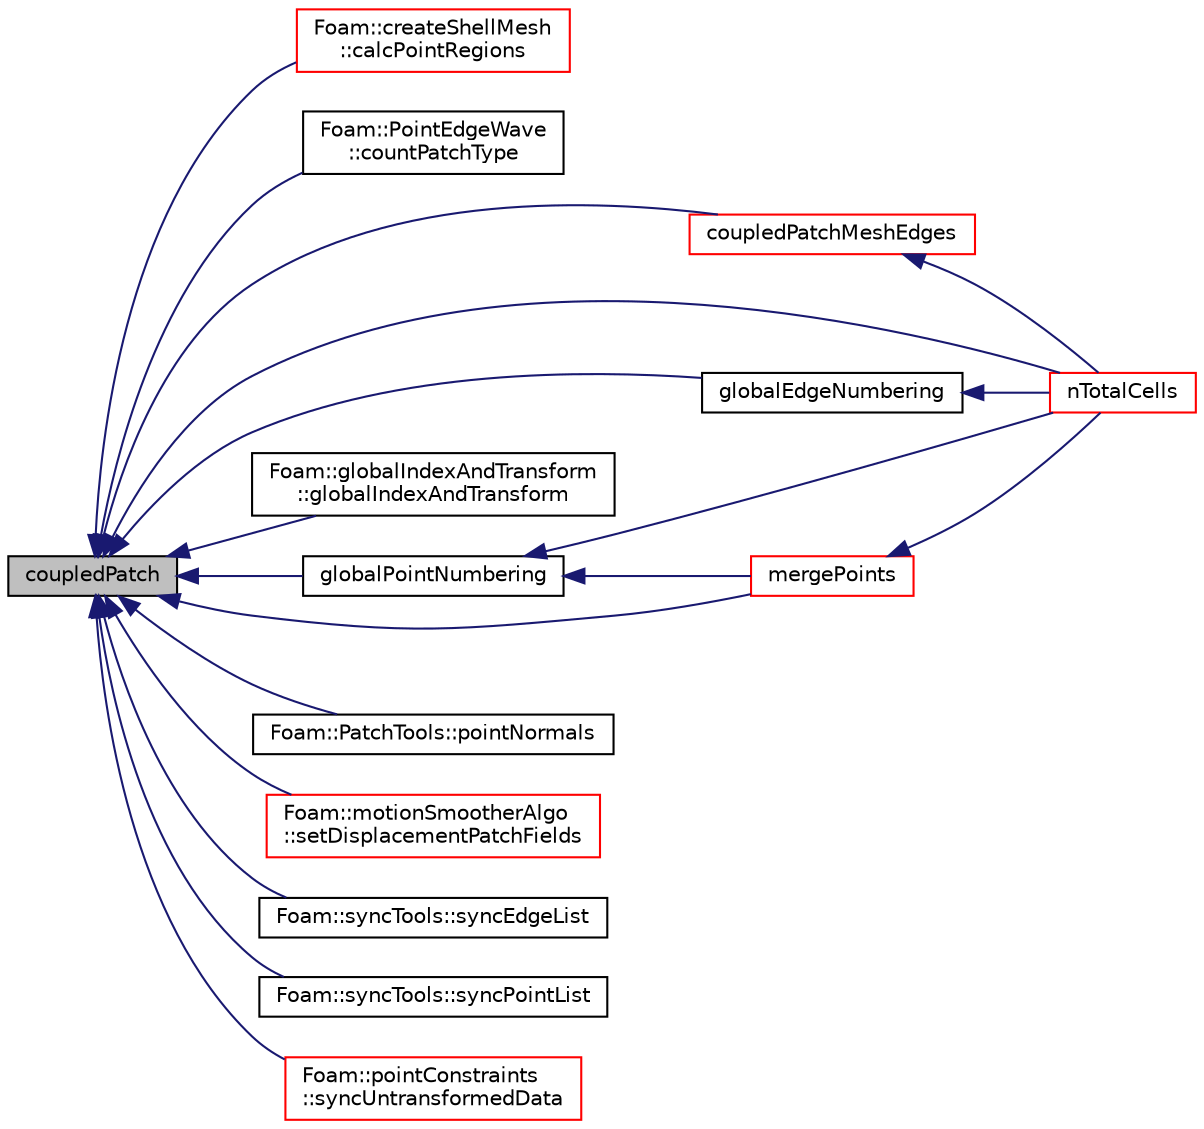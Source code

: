 digraph "coupledPatch"
{
  bgcolor="transparent";
  edge [fontname="Helvetica",fontsize="10",labelfontname="Helvetica",labelfontsize="10"];
  node [fontname="Helvetica",fontsize="10",shape=record];
  rankdir="LR";
  Node1786 [label="coupledPatch",height=0.2,width=0.4,color="black", fillcolor="grey75", style="filled", fontcolor="black"];
  Node1786 -> Node1787 [dir="back",color="midnightblue",fontsize="10",style="solid",fontname="Helvetica"];
  Node1787 [label="Foam::createShellMesh\l::calcPointRegions",height=0.2,width=0.4,color="red",URL="$a22181.html#abd09fd2558d9fc41e9a503ce2976fe5f",tooltip="Helper: calculate point regions. The point region is the. "];
  Node1786 -> Node1792 [dir="back",color="midnightblue",fontsize="10",style="solid",fontname="Helvetica"];
  Node1792 [label="Foam::PointEdgeWave\l::countPatchType",height=0.2,width=0.4,color="black",URL="$a25989.html#a774d50194a0ab5809347d4eb20808ff6"];
  Node1786 -> Node1793 [dir="back",color="midnightblue",fontsize="10",style="solid",fontname="Helvetica"];
  Node1793 [label="coupledPatchMeshEdges",height=0.2,width=0.4,color="red",URL="$a28485.html#aa00f3e08eda303a5809080b2474441b3",tooltip="Return map from coupledPatch edges to mesh edges. "];
  Node1793 -> Node1795 [dir="back",color="midnightblue",fontsize="10",style="solid",fontname="Helvetica"];
  Node1795 [label="nTotalCells",height=0.2,width=0.4,color="red",URL="$a28485.html#af5f312e4d0bc5cbcc088e7c247d3a97a",tooltip="Return total number of cells in decomposed mesh. "];
  Node1786 -> Node1868 [dir="back",color="midnightblue",fontsize="10",style="solid",fontname="Helvetica"];
  Node1868 [label="globalEdgeNumbering",height=0.2,width=0.4,color="black",URL="$a28485.html#abfc1c298f80f197e2909adde46222158"];
  Node1868 -> Node1795 [dir="back",color="midnightblue",fontsize="10",style="solid",fontname="Helvetica"];
  Node1786 -> Node1869 [dir="back",color="midnightblue",fontsize="10",style="solid",fontname="Helvetica"];
  Node1869 [label="Foam::globalIndexAndTransform\l::globalIndexAndTransform",height=0.2,width=0.4,color="black",URL="$a28849.html#a6a82addd80d8b6487e55a787d3e0369d",tooltip="Construct from components. "];
  Node1786 -> Node1870 [dir="back",color="midnightblue",fontsize="10",style="solid",fontname="Helvetica"];
  Node1870 [label="globalPointNumbering",height=0.2,width=0.4,color="black",URL="$a28485.html#aff6f4a945b599a2e788f4bd96075ffc6",tooltip="Numbering of coupled points is according to coupledPatch. "];
  Node1870 -> Node1871 [dir="back",color="midnightblue",fontsize="10",style="solid",fontname="Helvetica"];
  Node1871 [label="mergePoints",height=0.2,width=0.4,color="red",URL="$a28485.html#aa4df94c65c44d0e38bcd229cd913f042",tooltip="Helper for merging (collocated!) mesh point data. "];
  Node1871 -> Node1795 [dir="back",color="midnightblue",fontsize="10",style="solid",fontname="Helvetica"];
  Node1870 -> Node1795 [dir="back",color="midnightblue",fontsize="10",style="solid",fontname="Helvetica"];
  Node1786 -> Node1871 [dir="back",color="midnightblue",fontsize="10",style="solid",fontname="Helvetica"];
  Node1786 -> Node1795 [dir="back",color="midnightblue",fontsize="10",style="solid",fontname="Helvetica"];
  Node1786 -> Node1886 [dir="back",color="midnightblue",fontsize="10",style="solid",fontname="Helvetica"];
  Node1886 [label="Foam::PatchTools::pointNormals",height=0.2,width=0.4,color="black",URL="$a28681.html#ab60186b13b96788288ecfa924a6950d2"];
  Node1786 -> Node1887 [dir="back",color="midnightblue",fontsize="10",style="solid",fontname="Helvetica"];
  Node1887 [label="Foam::motionSmootherAlgo\l::setDisplacementPatchFields",height=0.2,width=0.4,color="red",URL="$a22297.html#a1117a26b03c2fa65a7065fe94f32757c",tooltip="Set patch fields on displacement to be consistent with. "];
  Node1786 -> Node1819 [dir="back",color="midnightblue",fontsize="10",style="solid",fontname="Helvetica"];
  Node1819 [label="Foam::syncTools::syncEdgeList",height=0.2,width=0.4,color="black",URL="$a28657.html#a86e90a506551c4d498997468519bdbb6",tooltip="Synchronize values on selected mesh edges. "];
  Node1786 -> Node1867 [dir="back",color="midnightblue",fontsize="10",style="solid",fontname="Helvetica"];
  Node1867 [label="Foam::syncTools::syncPointList",height=0.2,width=0.4,color="black",URL="$a28657.html#a334197e1b70d6e0b87da5cb827940dd4",tooltip="Synchronize values on selected mesh points. "];
  Node1786 -> Node1874 [dir="back",color="midnightblue",fontsize="10",style="solid",fontname="Helvetica"];
  Node1874 [label="Foam::pointConstraints\l::syncUntransformedData",height=0.2,width=0.4,color="red",URL="$a24113.html#a60a2f4543c7dc5c768bd06768d7004c6",tooltip="Helper: sync data on collocated points only. "];
}
